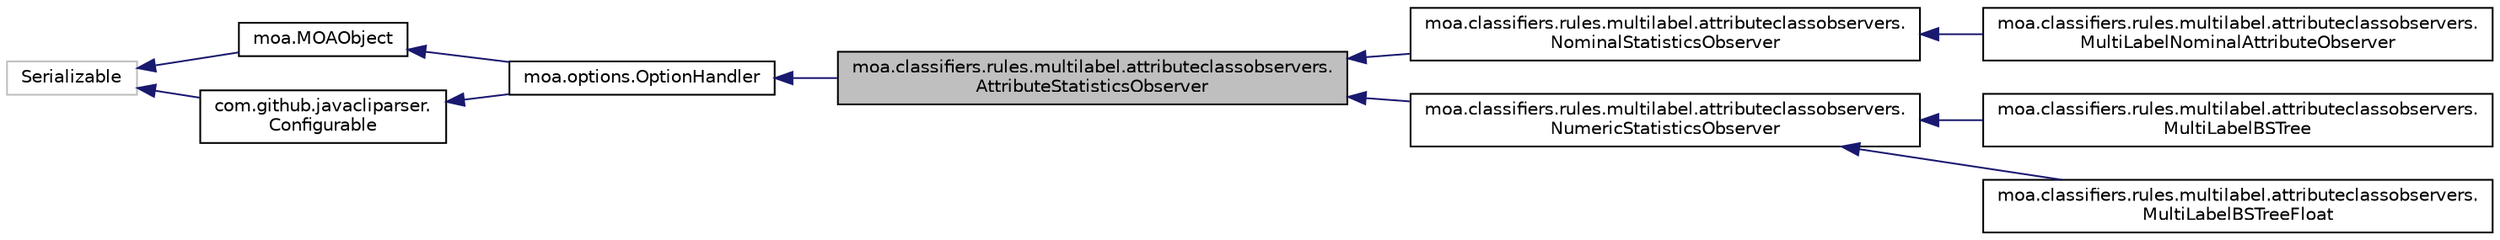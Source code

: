 digraph "moa.classifiers.rules.multilabel.attributeclassobservers.AttributeStatisticsObserver"
{
 // LATEX_PDF_SIZE
  edge [fontname="Helvetica",fontsize="10",labelfontname="Helvetica",labelfontsize="10"];
  node [fontname="Helvetica",fontsize="10",shape=record];
  rankdir="LR";
  Node1 [label="moa.classifiers.rules.multilabel.attributeclassobservers.\lAttributeStatisticsObserver",height=0.2,width=0.4,color="black", fillcolor="grey75", style="filled", fontcolor="black",tooltip=" "];
  Node2 -> Node1 [dir="back",color="midnightblue",fontsize="10",style="solid"];
  Node2 [label="moa.options.OptionHandler",height=0.2,width=0.4,color="black", fillcolor="white", style="filled",URL="$interfacemoa_1_1options_1_1_option_handler.html",tooltip=" "];
  Node3 -> Node2 [dir="back",color="midnightblue",fontsize="10",style="solid"];
  Node3 [label="moa.MOAObject",height=0.2,width=0.4,color="black", fillcolor="white", style="filled",URL="$interfacemoa_1_1_m_o_a_object.html",tooltip=" "];
  Node4 -> Node3 [dir="back",color="midnightblue",fontsize="10",style="solid"];
  Node4 [label="Serializable",height=0.2,width=0.4,color="grey75", fillcolor="white", style="filled",tooltip=" "];
  Node5 -> Node2 [dir="back",color="midnightblue",fontsize="10",style="solid"];
  Node5 [label="com.github.javacliparser.\lConfigurable",height=0.2,width=0.4,color="black", fillcolor="white", style="filled",URL="$interfacecom_1_1github_1_1javacliparser_1_1_configurable.html",tooltip=" "];
  Node4 -> Node5 [dir="back",color="midnightblue",fontsize="10",style="solid"];
  Node1 -> Node6 [dir="back",color="midnightblue",fontsize="10",style="solid"];
  Node6 [label="moa.classifiers.rules.multilabel.attributeclassobservers.\lNominalStatisticsObserver",height=0.2,width=0.4,color="black", fillcolor="white", style="filled",URL="$interfacemoa_1_1classifiers_1_1rules_1_1multilabel_1_1attributeclassobservers_1_1_nominal_statistics_observer.html",tooltip=" "];
  Node6 -> Node7 [dir="back",color="midnightblue",fontsize="10",style="solid"];
  Node7 [label="moa.classifiers.rules.multilabel.attributeclassobservers.\lMultiLabelNominalAttributeObserver",height=0.2,width=0.4,color="black", fillcolor="white", style="filled",URL="$classmoa_1_1classifiers_1_1rules_1_1multilabel_1_1attributeclassobservers_1_1_multi_label_nominal_attribute_observer.html",tooltip=" "];
  Node1 -> Node8 [dir="back",color="midnightblue",fontsize="10",style="solid"];
  Node8 [label="moa.classifiers.rules.multilabel.attributeclassobservers.\lNumericStatisticsObserver",height=0.2,width=0.4,color="black", fillcolor="white", style="filled",URL="$interfacemoa_1_1classifiers_1_1rules_1_1multilabel_1_1attributeclassobservers_1_1_numeric_statistics_observer.html",tooltip=" "];
  Node8 -> Node9 [dir="back",color="midnightblue",fontsize="10",style="solid"];
  Node9 [label="moa.classifiers.rules.multilabel.attributeclassobservers.\lMultiLabelBSTree",height=0.2,width=0.4,color="black", fillcolor="white", style="filled",URL="$classmoa_1_1classifiers_1_1rules_1_1multilabel_1_1attributeclassobservers_1_1_multi_label_b_s_tree.html",tooltip=" "];
  Node8 -> Node10 [dir="back",color="midnightblue",fontsize="10",style="solid"];
  Node10 [label="moa.classifiers.rules.multilabel.attributeclassobservers.\lMultiLabelBSTreeFloat",height=0.2,width=0.4,color="black", fillcolor="white", style="filled",URL="$classmoa_1_1classifiers_1_1rules_1_1multilabel_1_1attributeclassobservers_1_1_multi_label_b_s_tree_float.html",tooltip=" "];
}
